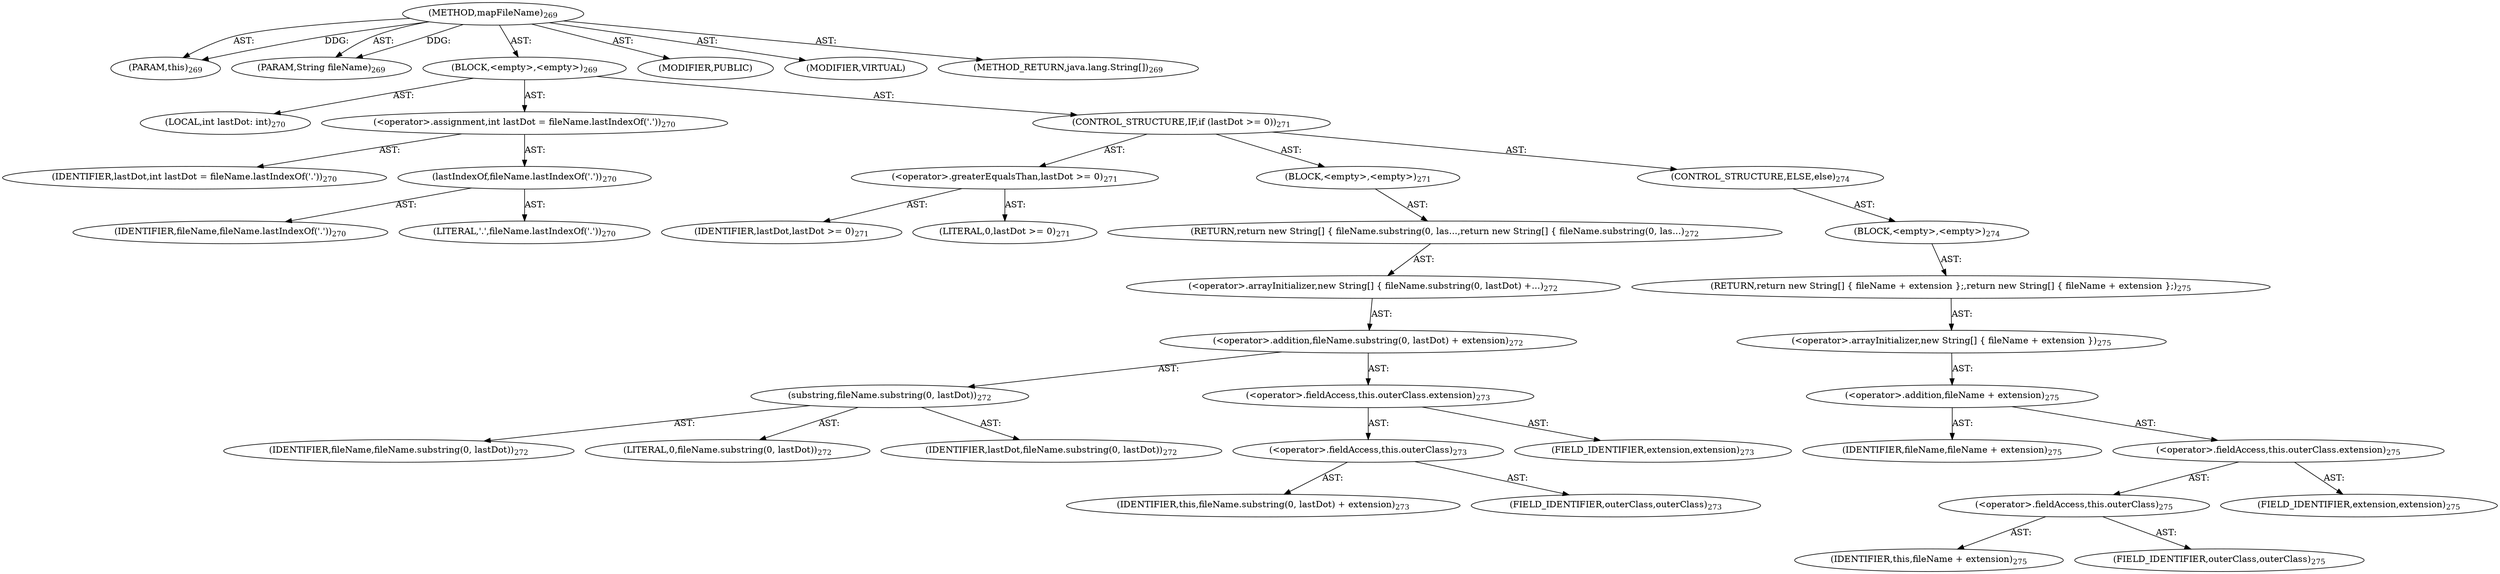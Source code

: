 digraph "mapFileName" {  
"111669149706" [label = <(METHOD,mapFileName)<SUB>269</SUB>> ]
"115964117013" [label = <(PARAM,this)<SUB>269</SUB>> ]
"115964117014" [label = <(PARAM,String fileName)<SUB>269</SUB>> ]
"25769803808" [label = <(BLOCK,&lt;empty&gt;,&lt;empty&gt;)<SUB>269</SUB>> ]
"94489280531" [label = <(LOCAL,int lastDot: int)<SUB>270</SUB>> ]
"30064771235" [label = <(&lt;operator&gt;.assignment,int lastDot = fileName.lastIndexOf('.'))<SUB>270</SUB>> ]
"68719476863" [label = <(IDENTIFIER,lastDot,int lastDot = fileName.lastIndexOf('.'))<SUB>270</SUB>> ]
"30064771236" [label = <(lastIndexOf,fileName.lastIndexOf('.'))<SUB>270</SUB>> ]
"68719476864" [label = <(IDENTIFIER,fileName,fileName.lastIndexOf('.'))<SUB>270</SUB>> ]
"90194313249" [label = <(LITERAL,'.',fileName.lastIndexOf('.'))<SUB>270</SUB>> ]
"47244640272" [label = <(CONTROL_STRUCTURE,IF,if (lastDot &gt;= 0))<SUB>271</SUB>> ]
"30064771237" [label = <(&lt;operator&gt;.greaterEqualsThan,lastDot &gt;= 0)<SUB>271</SUB>> ]
"68719476865" [label = <(IDENTIFIER,lastDot,lastDot &gt;= 0)<SUB>271</SUB>> ]
"90194313250" [label = <(LITERAL,0,lastDot &gt;= 0)<SUB>271</SUB>> ]
"25769803809" [label = <(BLOCK,&lt;empty&gt;,&lt;empty&gt;)<SUB>271</SUB>> ]
"146028888066" [label = <(RETURN,return new String[] { fileName.substring(0, las...,return new String[] { fileName.substring(0, las...)<SUB>272</SUB>> ]
"30064771238" [label = <(&lt;operator&gt;.arrayInitializer,new String[] { fileName.substring(0, lastDot) +...)<SUB>272</SUB>> ]
"30064771239" [label = <(&lt;operator&gt;.addition,fileName.substring(0, lastDot) + extension)<SUB>272</SUB>> ]
"30064771240" [label = <(substring,fileName.substring(0, lastDot))<SUB>272</SUB>> ]
"68719476866" [label = <(IDENTIFIER,fileName,fileName.substring(0, lastDot))<SUB>272</SUB>> ]
"90194313251" [label = <(LITERAL,0,fileName.substring(0, lastDot))<SUB>272</SUB>> ]
"68719476867" [label = <(IDENTIFIER,lastDot,fileName.substring(0, lastDot))<SUB>272</SUB>> ]
"30064771241" [label = <(&lt;operator&gt;.fieldAccess,this.outerClass.extension)<SUB>273</SUB>> ]
"30064771242" [label = <(&lt;operator&gt;.fieldAccess,this.outerClass)<SUB>273</SUB>> ]
"68719476868" [label = <(IDENTIFIER,this,fileName.substring(0, lastDot) + extension)<SUB>273</SUB>> ]
"55834574880" [label = <(FIELD_IDENTIFIER,outerClass,outerClass)<SUB>273</SUB>> ]
"55834574881" [label = <(FIELD_IDENTIFIER,extension,extension)<SUB>273</SUB>> ]
"47244640273" [label = <(CONTROL_STRUCTURE,ELSE,else)<SUB>274</SUB>> ]
"25769803810" [label = <(BLOCK,&lt;empty&gt;,&lt;empty&gt;)<SUB>274</SUB>> ]
"146028888067" [label = <(RETURN,return new String[] { fileName + extension };,return new String[] { fileName + extension };)<SUB>275</SUB>> ]
"30064771243" [label = <(&lt;operator&gt;.arrayInitializer,new String[] { fileName + extension })<SUB>275</SUB>> ]
"30064771244" [label = <(&lt;operator&gt;.addition,fileName + extension)<SUB>275</SUB>> ]
"68719476869" [label = <(IDENTIFIER,fileName,fileName + extension)<SUB>275</SUB>> ]
"30064771245" [label = <(&lt;operator&gt;.fieldAccess,this.outerClass.extension)<SUB>275</SUB>> ]
"30064771246" [label = <(&lt;operator&gt;.fieldAccess,this.outerClass)<SUB>275</SUB>> ]
"68719476870" [label = <(IDENTIFIER,this,fileName + extension)<SUB>275</SUB>> ]
"55834574882" [label = <(FIELD_IDENTIFIER,outerClass,outerClass)<SUB>275</SUB>> ]
"55834574883" [label = <(FIELD_IDENTIFIER,extension,extension)<SUB>275</SUB>> ]
"133143986202" [label = <(MODIFIER,PUBLIC)> ]
"133143986203" [label = <(MODIFIER,VIRTUAL)> ]
"128849018890" [label = <(METHOD_RETURN,java.lang.String[])<SUB>269</SUB>> ]
  "111669149706" -> "115964117013"  [ label = "AST: "] 
  "111669149706" -> "115964117014"  [ label = "AST: "] 
  "111669149706" -> "25769803808"  [ label = "AST: "] 
  "111669149706" -> "133143986202"  [ label = "AST: "] 
  "111669149706" -> "133143986203"  [ label = "AST: "] 
  "111669149706" -> "128849018890"  [ label = "AST: "] 
  "25769803808" -> "94489280531"  [ label = "AST: "] 
  "25769803808" -> "30064771235"  [ label = "AST: "] 
  "25769803808" -> "47244640272"  [ label = "AST: "] 
  "30064771235" -> "68719476863"  [ label = "AST: "] 
  "30064771235" -> "30064771236"  [ label = "AST: "] 
  "30064771236" -> "68719476864"  [ label = "AST: "] 
  "30064771236" -> "90194313249"  [ label = "AST: "] 
  "47244640272" -> "30064771237"  [ label = "AST: "] 
  "47244640272" -> "25769803809"  [ label = "AST: "] 
  "47244640272" -> "47244640273"  [ label = "AST: "] 
  "30064771237" -> "68719476865"  [ label = "AST: "] 
  "30064771237" -> "90194313250"  [ label = "AST: "] 
  "25769803809" -> "146028888066"  [ label = "AST: "] 
  "146028888066" -> "30064771238"  [ label = "AST: "] 
  "30064771238" -> "30064771239"  [ label = "AST: "] 
  "30064771239" -> "30064771240"  [ label = "AST: "] 
  "30064771239" -> "30064771241"  [ label = "AST: "] 
  "30064771240" -> "68719476866"  [ label = "AST: "] 
  "30064771240" -> "90194313251"  [ label = "AST: "] 
  "30064771240" -> "68719476867"  [ label = "AST: "] 
  "30064771241" -> "30064771242"  [ label = "AST: "] 
  "30064771241" -> "55834574881"  [ label = "AST: "] 
  "30064771242" -> "68719476868"  [ label = "AST: "] 
  "30064771242" -> "55834574880"  [ label = "AST: "] 
  "47244640273" -> "25769803810"  [ label = "AST: "] 
  "25769803810" -> "146028888067"  [ label = "AST: "] 
  "146028888067" -> "30064771243"  [ label = "AST: "] 
  "30064771243" -> "30064771244"  [ label = "AST: "] 
  "30064771244" -> "68719476869"  [ label = "AST: "] 
  "30064771244" -> "30064771245"  [ label = "AST: "] 
  "30064771245" -> "30064771246"  [ label = "AST: "] 
  "30064771245" -> "55834574883"  [ label = "AST: "] 
  "30064771246" -> "68719476870"  [ label = "AST: "] 
  "30064771246" -> "55834574882"  [ label = "AST: "] 
  "111669149706" -> "115964117013"  [ label = "DDG: "] 
  "111669149706" -> "115964117014"  [ label = "DDG: "] 
}
